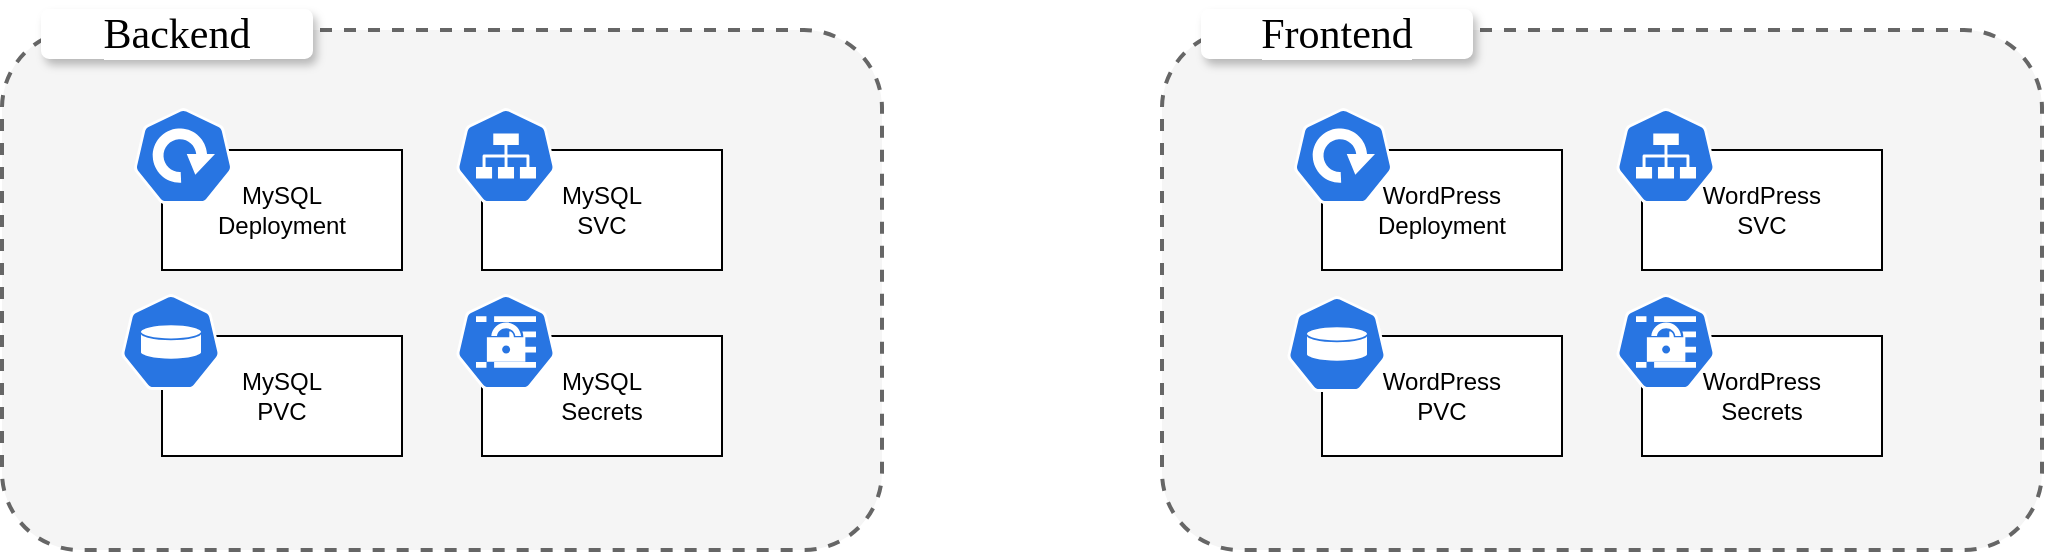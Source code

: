 <mxfile version="21.2.9" type="github">
  <diagram id="f106602c-feb2-e66a-4537-3a34d633f6aa" name="Page-1">
    <mxGraphModel dx="1588" dy="1110" grid="1" gridSize="10" guides="1" tooltips="1" connect="1" arrows="1" fold="1" page="1" pageScale="1" pageWidth="1169" pageHeight="827" background="none" math="0" shadow="0">
      <root>
        <mxCell id="0" />
        <mxCell id="1" parent="0" />
        <mxCell id="_k9ZQ6fT-nXQutBcmg-j-1" value="" style="group" vertex="1" connectable="0" parent="1">
          <mxGeometry x="100" y="50" width="440" height="270" as="geometry" />
        </mxCell>
        <mxCell id="QHra98rToHe2LogXNTIJ-1062" value="" style="whiteSpace=wrap;html=1;labelBackgroundColor=none;fillColor=#f5f5f5;strokeColor=#666666;fontColor=#333333;dashed=1;strokeWidth=2;rounded=1;" parent="_k9ZQ6fT-nXQutBcmg-j-1" vertex="1">
          <mxGeometry y="10" width="440" height="260" as="geometry" />
        </mxCell>
        <mxCell id="QHra98rToHe2LogXNTIJ-1069" value="Backend" style="text;align=center;html=1;verticalAlign=middle;whiteSpace=wrap;rounded=1;labelBackgroundColor=default;fillColor=default;shadow=1;fontSize=21;fontFamily=Tahoma;strokeColor=#ffffff;" parent="_k9ZQ6fT-nXQutBcmg-j-1" vertex="1">
          <mxGeometry x="20" width="135" height="24" as="geometry" />
        </mxCell>
        <mxCell id="QHra98rToHe2LogXNTIJ-1087" value="" style="group" parent="_k9ZQ6fT-nXQutBcmg-j-1" vertex="1" connectable="0">
          <mxGeometry x="230" y="143" width="130" height="80" as="geometry" />
        </mxCell>
        <mxCell id="QHra98rToHe2LogXNTIJ-1085" value="MySQL&lt;br&gt;Secrets" style="whiteSpace=wrap;html=1;" parent="QHra98rToHe2LogXNTIJ-1087" vertex="1">
          <mxGeometry x="10" y="20" width="120" height="60" as="geometry" />
        </mxCell>
        <mxCell id="QHra98rToHe2LogXNTIJ-1081" value="" style="sketch=0;html=1;dashed=0;whitespace=wrap;fillColor=#2875E2;strokeColor=#ffffff;points=[[0.005,0.63,0],[0.1,0.2,0],[0.9,0.2,0],[0.5,0,0],[0.995,0.63,0],[0.72,0.99,0],[0.5,1,0],[0.28,0.99,0]];verticalLabelPosition=bottom;align=center;verticalAlign=top;shape=mxgraph.kubernetes.icon;prIcon=secret" parent="QHra98rToHe2LogXNTIJ-1087" vertex="1">
          <mxGeometry x="-3" y="-1" width="50" height="48" as="geometry" />
        </mxCell>
        <mxCell id="QHra98rToHe2LogXNTIJ-1088" value="" style="group" parent="_k9ZQ6fT-nXQutBcmg-j-1" vertex="1" connectable="0">
          <mxGeometry x="62.5" y="143" width="137.5" height="80" as="geometry" />
        </mxCell>
        <mxCell id="QHra98rToHe2LogXNTIJ-1086" value="MySQL&lt;br&gt;PVC" style="whiteSpace=wrap;html=1;" parent="QHra98rToHe2LogXNTIJ-1088" vertex="1">
          <mxGeometry x="17.5" y="20" width="120" height="60" as="geometry" />
        </mxCell>
        <mxCell id="QHra98rToHe2LogXNTIJ-1082" value="" style="sketch=0;html=1;dashed=0;whitespace=wrap;fillColor=#2875E2;strokeColor=#ffffff;points=[[0.005,0.63,0],[0.1,0.2,0],[0.9,0.2,0],[0.5,0,0],[0.995,0.63,0],[0.72,0.99,0],[0.5,1,0],[0.28,0.99,0]];verticalLabelPosition=bottom;align=center;verticalAlign=top;shape=mxgraph.kubernetes.icon;prIcon=pv" parent="QHra98rToHe2LogXNTIJ-1088" vertex="1">
          <mxGeometry x="-3" y="-1" width="50" height="48" as="geometry" />
        </mxCell>
        <mxCell id="QHra98rToHe2LogXNTIJ-1089" value="" style="group" parent="_k9ZQ6fT-nXQutBcmg-j-1" vertex="1" connectable="0">
          <mxGeometry x="67.5" y="50" width="132.5" height="80" as="geometry" />
        </mxCell>
        <mxCell id="QHra98rToHe2LogXNTIJ-1083" value="MySQL&lt;br&gt;Deployment" style="whiteSpace=wrap;html=1;" parent="QHra98rToHe2LogXNTIJ-1089" vertex="1">
          <mxGeometry x="12.5" y="20" width="120" height="60" as="geometry" />
        </mxCell>
        <mxCell id="QHra98rToHe2LogXNTIJ-1076" value="" style="sketch=0;html=1;dashed=0;whitespace=wrap;fillColor=#2875E2;strokeColor=#ffffff;points=[[0.005,0.63,0],[0.1,0.2,0],[0.9,0.2,0],[0.5,0,0],[0.995,0.63,0],[0.72,0.99,0],[0.5,1,0],[0.28,0.99,0]];verticalLabelPosition=bottom;align=center;verticalAlign=top;shape=mxgraph.kubernetes.icon;prIcon=deploy" parent="QHra98rToHe2LogXNTIJ-1089" vertex="1">
          <mxGeometry x="-3" y="-1" width="52.5" height="48" as="geometry" />
        </mxCell>
        <mxCell id="QHra98rToHe2LogXNTIJ-1090" value="" style="group" parent="_k9ZQ6fT-nXQutBcmg-j-1" vertex="1" connectable="0">
          <mxGeometry x="230" y="50" width="130" height="80" as="geometry" />
        </mxCell>
        <mxCell id="QHra98rToHe2LogXNTIJ-1084" value="MySQL&lt;br&gt;SVC" style="whiteSpace=wrap;html=1;" parent="QHra98rToHe2LogXNTIJ-1090" vertex="1">
          <mxGeometry x="10" y="20" width="120" height="60" as="geometry" />
        </mxCell>
        <mxCell id="QHra98rToHe2LogXNTIJ-1079" value="" style="sketch=0;html=1;dashed=0;whitespace=wrap;fillColor=#2875E2;strokeColor=#ffffff;points=[[0.005,0.63,0],[0.1,0.2,0],[0.9,0.2,0],[0.5,0,0],[0.995,0.63,0],[0.72,0.99,0],[0.5,1,0],[0.28,0.99,0]];verticalLabelPosition=bottom;align=center;verticalAlign=top;shape=mxgraph.kubernetes.icon;prIcon=svc" parent="QHra98rToHe2LogXNTIJ-1090" vertex="1">
          <mxGeometry x="-3" y="-1" width="50" height="48" as="geometry" />
        </mxCell>
        <mxCell id="_k9ZQ6fT-nXQutBcmg-j-2" value="" style="group" vertex="1" connectable="0" parent="1">
          <mxGeometry x="680" y="50" width="440" height="270" as="geometry" />
        </mxCell>
        <mxCell id="_k9ZQ6fT-nXQutBcmg-j-3" value="" style="whiteSpace=wrap;html=1;labelBackgroundColor=none;fillColor=#f5f5f5;strokeColor=#666666;fontColor=#333333;dashed=1;strokeWidth=2;rounded=1;" vertex="1" parent="_k9ZQ6fT-nXQutBcmg-j-2">
          <mxGeometry y="10" width="440" height="260" as="geometry" />
        </mxCell>
        <mxCell id="_k9ZQ6fT-nXQutBcmg-j-4" value="Frontend" style="text;align=center;html=1;verticalAlign=middle;whiteSpace=wrap;rounded=1;labelBackgroundColor=default;fillColor=default;shadow=1;fontSize=21;fontFamily=Tahoma;strokeColor=#ffffff;" vertex="1" parent="_k9ZQ6fT-nXQutBcmg-j-2">
          <mxGeometry x="20" width="135" height="24" as="geometry" />
        </mxCell>
        <mxCell id="_k9ZQ6fT-nXQutBcmg-j-5" value="" style="group" vertex="1" connectable="0" parent="_k9ZQ6fT-nXQutBcmg-j-2">
          <mxGeometry x="230" y="143" width="130" height="80" as="geometry" />
        </mxCell>
        <mxCell id="_k9ZQ6fT-nXQutBcmg-j-6" value="WordPress&lt;br&gt;Secrets" style="whiteSpace=wrap;html=1;" vertex="1" parent="_k9ZQ6fT-nXQutBcmg-j-5">
          <mxGeometry x="10" y="20" width="120" height="60" as="geometry" />
        </mxCell>
        <mxCell id="_k9ZQ6fT-nXQutBcmg-j-7" value="" style="sketch=0;html=1;dashed=0;whitespace=wrap;fillColor=#2875E2;strokeColor=#ffffff;points=[[0.005,0.63,0],[0.1,0.2,0],[0.9,0.2,0],[0.5,0,0],[0.995,0.63,0],[0.72,0.99,0],[0.5,1,0],[0.28,0.99,0]];verticalLabelPosition=bottom;align=center;verticalAlign=top;shape=mxgraph.kubernetes.icon;prIcon=secret" vertex="1" parent="_k9ZQ6fT-nXQutBcmg-j-5">
          <mxGeometry x="-3" y="-1" width="50" height="48" as="geometry" />
        </mxCell>
        <mxCell id="_k9ZQ6fT-nXQutBcmg-j-8" value="" style="group" vertex="1" connectable="0" parent="_k9ZQ6fT-nXQutBcmg-j-2">
          <mxGeometry x="62.5" y="143" width="137.5" height="80" as="geometry" />
        </mxCell>
        <mxCell id="_k9ZQ6fT-nXQutBcmg-j-9" value="WordPress&lt;br&gt;PVC" style="whiteSpace=wrap;html=1;" vertex="1" parent="_k9ZQ6fT-nXQutBcmg-j-8">
          <mxGeometry x="17.5" y="20" width="120" height="60" as="geometry" />
        </mxCell>
        <mxCell id="_k9ZQ6fT-nXQutBcmg-j-10" value="" style="sketch=0;html=1;dashed=0;whitespace=wrap;fillColor=#2875E2;strokeColor=#ffffff;points=[[0.005,0.63,0],[0.1,0.2,0],[0.9,0.2,0],[0.5,0,0],[0.995,0.63,0],[0.72,0.99,0],[0.5,1,0],[0.28,0.99,0]];verticalLabelPosition=bottom;align=center;verticalAlign=top;shape=mxgraph.kubernetes.icon;prIcon=pv" vertex="1" parent="_k9ZQ6fT-nXQutBcmg-j-8">
          <mxGeometry width="50" height="48" as="geometry" />
        </mxCell>
        <mxCell id="_k9ZQ6fT-nXQutBcmg-j-11" value="" style="group" vertex="1" connectable="0" parent="_k9ZQ6fT-nXQutBcmg-j-2">
          <mxGeometry x="67.5" y="50" width="132.5" height="80" as="geometry" />
        </mxCell>
        <mxCell id="_k9ZQ6fT-nXQutBcmg-j-12" value="WordPress&lt;br&gt;Deployment" style="whiteSpace=wrap;html=1;" vertex="1" parent="_k9ZQ6fT-nXQutBcmg-j-11">
          <mxGeometry x="12.5" y="20" width="120" height="60" as="geometry" />
        </mxCell>
        <mxCell id="_k9ZQ6fT-nXQutBcmg-j-13" value="" style="sketch=0;html=1;dashed=0;whitespace=wrap;fillColor=#2875E2;strokeColor=#ffffff;points=[[0.005,0.63,0],[0.1,0.2,0],[0.9,0.2,0],[0.5,0,0],[0.995,0.63,0],[0.72,0.99,0],[0.5,1,0],[0.28,0.99,0]];verticalLabelPosition=bottom;align=center;verticalAlign=top;shape=mxgraph.kubernetes.icon;prIcon=deploy" vertex="1" parent="_k9ZQ6fT-nXQutBcmg-j-11">
          <mxGeometry x="-3" y="-1" width="52.5" height="48" as="geometry" />
        </mxCell>
        <mxCell id="_k9ZQ6fT-nXQutBcmg-j-14" value="" style="group" vertex="1" connectable="0" parent="_k9ZQ6fT-nXQutBcmg-j-2">
          <mxGeometry x="230" y="50" width="130" height="80" as="geometry" />
        </mxCell>
        <mxCell id="_k9ZQ6fT-nXQutBcmg-j-15" value="WordPress&lt;br&gt;SVC" style="whiteSpace=wrap;html=1;" vertex="1" parent="_k9ZQ6fT-nXQutBcmg-j-14">
          <mxGeometry x="10" y="20" width="120" height="60" as="geometry" />
        </mxCell>
        <mxCell id="_k9ZQ6fT-nXQutBcmg-j-16" value="" style="sketch=0;html=1;dashed=0;whitespace=wrap;fillColor=#2875E2;strokeColor=#ffffff;points=[[0.005,0.63,0],[0.1,0.2,0],[0.9,0.2,0],[0.5,0,0],[0.995,0.63,0],[0.72,0.99,0],[0.5,1,0],[0.28,0.99,0]];verticalLabelPosition=bottom;align=center;verticalAlign=top;shape=mxgraph.kubernetes.icon;prIcon=svc" vertex="1" parent="_k9ZQ6fT-nXQutBcmg-j-14">
          <mxGeometry x="-3" y="-1" width="50" height="48" as="geometry" />
        </mxCell>
      </root>
    </mxGraphModel>
  </diagram>
</mxfile>
